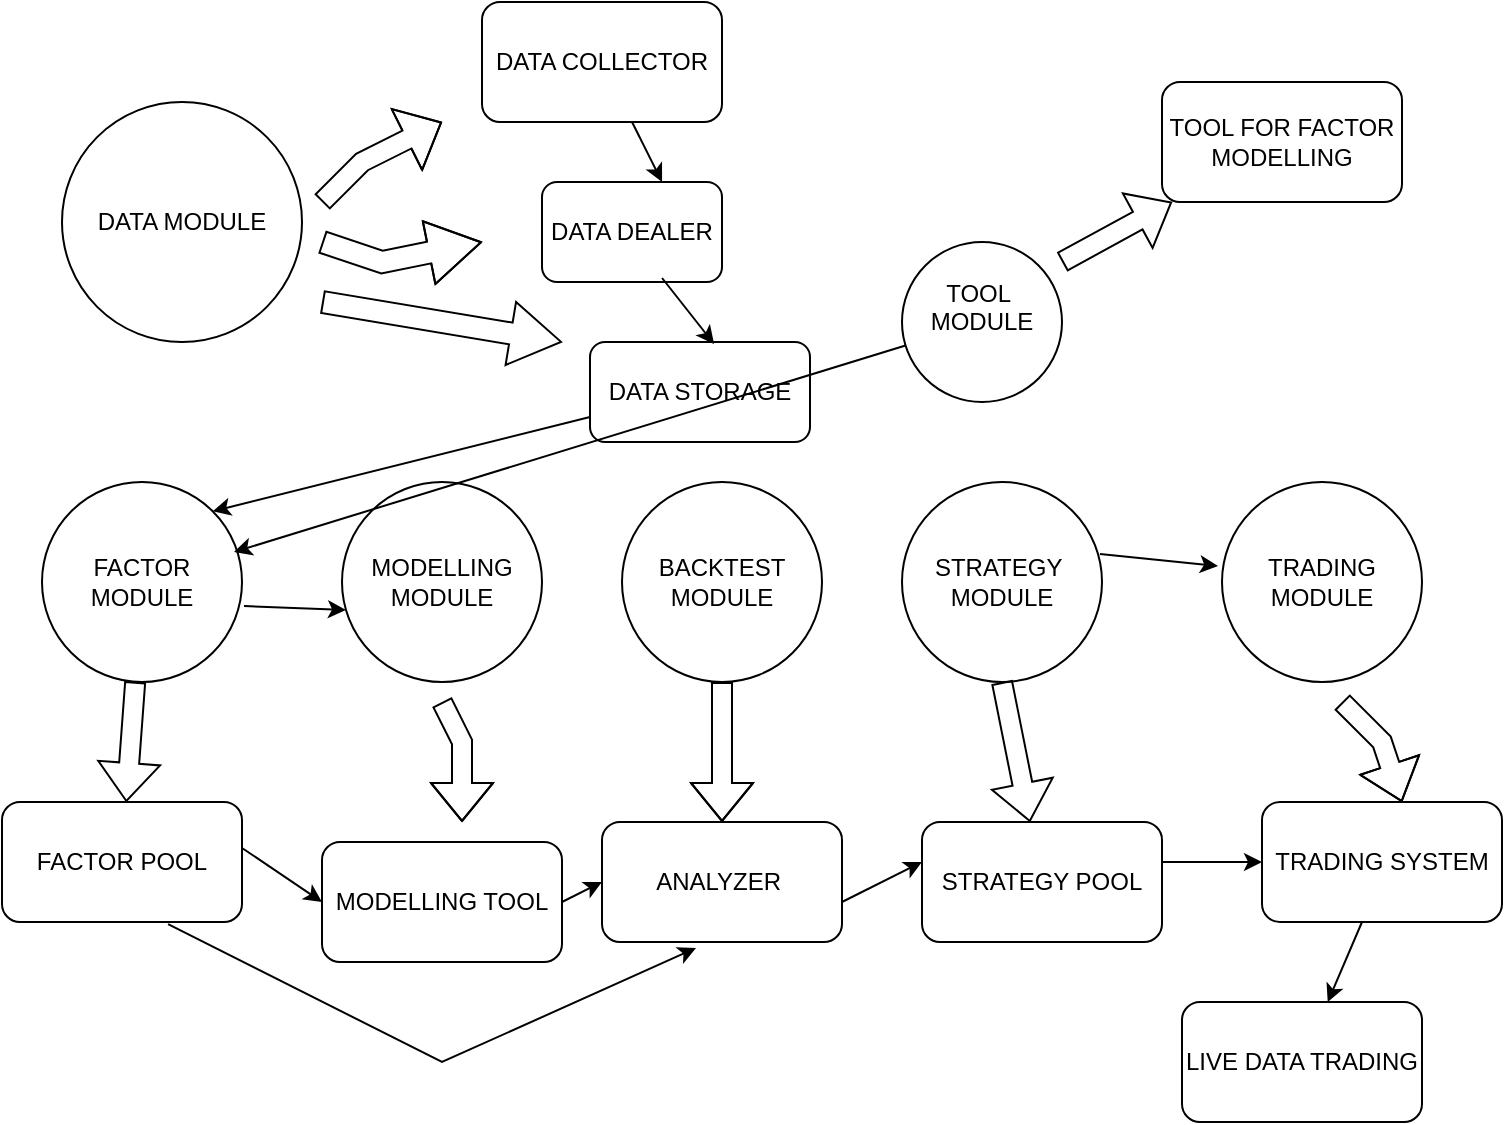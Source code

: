 <mxfile version="26.0.4">
  <diagram name="第 1 页" id="xW_SZls8N9TOqgsOVDpD">
    <mxGraphModel dx="1026" dy="598" grid="1" gridSize="10" guides="1" tooltips="1" connect="1" arrows="1" fold="1" page="1" pageScale="1" pageWidth="827" pageHeight="1169" math="0" shadow="0">
      <root>
        <mxCell id="0" />
        <mxCell id="1" parent="0" />
        <mxCell id="1Zfur0nQzSB4-iuhikmC-1" value="DATA MODULE" style="ellipse;whiteSpace=wrap;html=1;aspect=fixed;" vertex="1" parent="1">
          <mxGeometry x="40" y="80" width="120" height="120" as="geometry" />
        </mxCell>
        <mxCell id="1Zfur0nQzSB4-iuhikmC-3" value="" style="shape=flexArrow;endArrow=classic;html=1;rounded=0;endWidth=23;endSize=6.03;" edge="1" parent="1">
          <mxGeometry width="50" height="50" relative="1" as="geometry">
            <mxPoint x="170" y="130" as="sourcePoint" />
            <mxPoint x="230" y="90" as="targetPoint" />
            <Array as="points">
              <mxPoint x="190" y="110" />
            </Array>
          </mxGeometry>
        </mxCell>
        <mxCell id="1Zfur0nQzSB4-iuhikmC-4" value="DATA COLLECTOR" style="rounded=1;whiteSpace=wrap;html=1;" vertex="1" parent="1">
          <mxGeometry x="250" y="30" width="120" height="60" as="geometry" />
        </mxCell>
        <mxCell id="1Zfur0nQzSB4-iuhikmC-5" value="" style="shape=flexArrow;endArrow=classic;html=1;rounded=0;width=11;endSize=8.49;" edge="1" parent="1">
          <mxGeometry width="50" height="50" relative="1" as="geometry">
            <mxPoint x="170" y="150" as="sourcePoint" />
            <mxPoint x="250" y="150" as="targetPoint" />
            <Array as="points">
              <mxPoint x="200" y="160" />
            </Array>
          </mxGeometry>
        </mxCell>
        <mxCell id="1Zfur0nQzSB4-iuhikmC-6" value="DATA DEALER" style="rounded=1;whiteSpace=wrap;html=1;" vertex="1" parent="1">
          <mxGeometry x="280" y="120" width="90" height="50" as="geometry" />
        </mxCell>
        <mxCell id="1Zfur0nQzSB4-iuhikmC-7" value="" style="shape=flexArrow;endArrow=classic;html=1;rounded=0;width=11;endSize=8.15;" edge="1" parent="1">
          <mxGeometry width="50" height="50" relative="1" as="geometry">
            <mxPoint x="170" y="180" as="sourcePoint" />
            <mxPoint x="290" y="200" as="targetPoint" />
          </mxGeometry>
        </mxCell>
        <mxCell id="1Zfur0nQzSB4-iuhikmC-8" value="DATA STORAGE" style="rounded=1;whiteSpace=wrap;html=1;" vertex="1" parent="1">
          <mxGeometry x="304" y="200" width="110" height="50" as="geometry" />
        </mxCell>
        <mxCell id="1Zfur0nQzSB4-iuhikmC-9" value="" style="endArrow=classic;html=1;rounded=0;entryX=0.667;entryY=0;entryDx=0;entryDy=0;entryPerimeter=0;" edge="1" parent="1" source="1Zfur0nQzSB4-iuhikmC-4" target="1Zfur0nQzSB4-iuhikmC-6">
          <mxGeometry width="50" height="50" relative="1" as="geometry">
            <mxPoint x="389" y="70" as="sourcePoint" />
            <mxPoint x="439" y="20" as="targetPoint" />
          </mxGeometry>
        </mxCell>
        <mxCell id="1Zfur0nQzSB4-iuhikmC-10" value="" style="endArrow=classic;html=1;rounded=0;exitX=0.667;exitY=0.96;exitDx=0;exitDy=0;exitPerimeter=0;entryX=0.564;entryY=0.02;entryDx=0;entryDy=0;entryPerimeter=0;" edge="1" parent="1" source="1Zfur0nQzSB4-iuhikmC-6" target="1Zfur0nQzSB4-iuhikmC-8">
          <mxGeometry width="50" height="50" relative="1" as="geometry">
            <mxPoint x="380" y="340" as="sourcePoint" />
            <mxPoint x="430" y="290" as="targetPoint" />
          </mxGeometry>
        </mxCell>
        <mxCell id="1Zfur0nQzSB4-iuhikmC-11" value="FACTOR MODULE" style="ellipse;whiteSpace=wrap;html=1;aspect=fixed;" vertex="1" parent="1">
          <mxGeometry x="30" y="270" width="100" height="100" as="geometry" />
        </mxCell>
        <mxCell id="1Zfur0nQzSB4-iuhikmC-12" value="MODELLING MODULE" style="ellipse;whiteSpace=wrap;html=1;aspect=fixed;" vertex="1" parent="1">
          <mxGeometry x="180" y="270" width="100" height="100" as="geometry" />
        </mxCell>
        <mxCell id="1Zfur0nQzSB4-iuhikmC-13" value="BACKTEST MODULE" style="ellipse;whiteSpace=wrap;html=1;aspect=fixed;" vertex="1" parent="1">
          <mxGeometry x="320" y="270" width="100" height="100" as="geometry" />
        </mxCell>
        <mxCell id="1Zfur0nQzSB4-iuhikmC-14" value="TRADING MODULE" style="ellipse;whiteSpace=wrap;html=1;aspect=fixed;" vertex="1" parent="1">
          <mxGeometry x="620" y="270" width="100" height="100" as="geometry" />
        </mxCell>
        <mxCell id="1Zfur0nQzSB4-iuhikmC-15" value="STRATEGY&amp;nbsp;&lt;div&gt;MODULE&lt;/div&gt;" style="ellipse;whiteSpace=wrap;html=1;aspect=fixed;" vertex="1" parent="1">
          <mxGeometry x="460" y="270" width="100" height="100" as="geometry" />
        </mxCell>
        <mxCell id="1Zfur0nQzSB4-iuhikmC-16" value="" style="endArrow=classic;html=1;rounded=0;entryX=1;entryY=0;entryDx=0;entryDy=0;exitX=0;exitY=0.75;exitDx=0;exitDy=0;" edge="1" parent="1" source="1Zfur0nQzSB4-iuhikmC-8" target="1Zfur0nQzSB4-iuhikmC-11">
          <mxGeometry width="50" height="50" relative="1" as="geometry">
            <mxPoint x="380" y="320" as="sourcePoint" />
            <mxPoint x="430" y="270" as="targetPoint" />
          </mxGeometry>
        </mxCell>
        <mxCell id="1Zfur0nQzSB4-iuhikmC-17" value="" style="shape=flexArrow;endArrow=classic;html=1;rounded=0;" edge="1" parent="1" source="1Zfur0nQzSB4-iuhikmC-11" target="1Zfur0nQzSB4-iuhikmC-18">
          <mxGeometry width="50" height="50" relative="1" as="geometry">
            <mxPoint x="380" y="320" as="sourcePoint" />
            <mxPoint x="60" y="420" as="targetPoint" />
          </mxGeometry>
        </mxCell>
        <mxCell id="1Zfur0nQzSB4-iuhikmC-18" value="FACTOR POOL" style="rounded=1;whiteSpace=wrap;html=1;" vertex="1" parent="1">
          <mxGeometry x="10" y="430" width="120" height="60" as="geometry" />
        </mxCell>
        <mxCell id="1Zfur0nQzSB4-iuhikmC-20" value="TOOL&amp;nbsp;&lt;div&gt;MODULE&lt;/div&gt;&lt;div&gt;&lt;br&gt;&lt;/div&gt;" style="ellipse;whiteSpace=wrap;html=1;aspect=fixed;" vertex="1" parent="1">
          <mxGeometry x="460" y="150" width="80" height="80" as="geometry" />
        </mxCell>
        <mxCell id="1Zfur0nQzSB4-iuhikmC-21" value="" style="endArrow=classic;html=1;rounded=0;entryX=0.96;entryY=0.35;entryDx=0;entryDy=0;entryPerimeter=0;" edge="1" parent="1" source="1Zfur0nQzSB4-iuhikmC-20" target="1Zfur0nQzSB4-iuhikmC-11">
          <mxGeometry width="50" height="50" relative="1" as="geometry">
            <mxPoint x="380" y="320" as="sourcePoint" />
            <mxPoint x="430" y="270" as="targetPoint" />
          </mxGeometry>
        </mxCell>
        <mxCell id="1Zfur0nQzSB4-iuhikmC-24" value="" style="shape=flexArrow;endArrow=classic;html=1;rounded=0;" edge="1" parent="1" target="1Zfur0nQzSB4-iuhikmC-25">
          <mxGeometry width="50" height="50" relative="1" as="geometry">
            <mxPoint x="540" y="160" as="sourcePoint" />
            <mxPoint x="590" y="110" as="targetPoint" />
          </mxGeometry>
        </mxCell>
        <mxCell id="1Zfur0nQzSB4-iuhikmC-25" value="TOOL FOR FACTOR MODELLING" style="rounded=1;whiteSpace=wrap;html=1;" vertex="1" parent="1">
          <mxGeometry x="590" y="70" width="120" height="60" as="geometry" />
        </mxCell>
        <mxCell id="1Zfur0nQzSB4-iuhikmC-29" value="" style="endArrow=classic;html=1;rounded=0;exitX=1.01;exitY=0.62;exitDx=0;exitDy=0;exitPerimeter=0;entryX=0.02;entryY=0.64;entryDx=0;entryDy=0;entryPerimeter=0;" edge="1" parent="1" source="1Zfur0nQzSB4-iuhikmC-11" target="1Zfur0nQzSB4-iuhikmC-12">
          <mxGeometry width="50" height="50" relative="1" as="geometry">
            <mxPoint x="130" y="345" as="sourcePoint" />
            <mxPoint x="180" y="295" as="targetPoint" />
          </mxGeometry>
        </mxCell>
        <mxCell id="1Zfur0nQzSB4-iuhikmC-30" value="" style="shape=flexArrow;endArrow=classic;html=1;rounded=0;" edge="1" parent="1">
          <mxGeometry width="50" height="50" relative="1" as="geometry">
            <mxPoint x="230" y="380" as="sourcePoint" />
            <mxPoint x="240" y="440" as="targetPoint" />
            <Array as="points">
              <mxPoint x="240" y="400" />
            </Array>
          </mxGeometry>
        </mxCell>
        <mxCell id="1Zfur0nQzSB4-iuhikmC-31" value="MODELLING TOOL" style="rounded=1;whiteSpace=wrap;html=1;" vertex="1" parent="1">
          <mxGeometry x="170" y="450" width="120" height="60" as="geometry" />
        </mxCell>
        <mxCell id="1Zfur0nQzSB4-iuhikmC-32" value="" style="shape=flexArrow;endArrow=classic;html=1;rounded=0;exitX=0.5;exitY=1;exitDx=0;exitDy=0;" edge="1" parent="1" source="1Zfur0nQzSB4-iuhikmC-13" target="1Zfur0nQzSB4-iuhikmC-33">
          <mxGeometry width="50" height="50" relative="1" as="geometry">
            <mxPoint x="370" y="390" as="sourcePoint" />
            <mxPoint x="370" y="460" as="targetPoint" />
            <Array as="points">
              <mxPoint x="370" y="400" />
            </Array>
          </mxGeometry>
        </mxCell>
        <mxCell id="1Zfur0nQzSB4-iuhikmC-33" value="ANALYZER&amp;nbsp;" style="rounded=1;whiteSpace=wrap;html=1;" vertex="1" parent="1">
          <mxGeometry x="310" y="440" width="120" height="60" as="geometry" />
        </mxCell>
        <mxCell id="1Zfur0nQzSB4-iuhikmC-34" value="" style="endArrow=classic;html=1;rounded=0;exitX=1;exitY=0.383;exitDx=0;exitDy=0;exitPerimeter=0;entryX=0;entryY=0.5;entryDx=0;entryDy=0;" edge="1" parent="1" source="1Zfur0nQzSB4-iuhikmC-18" target="1Zfur0nQzSB4-iuhikmC-31">
          <mxGeometry width="50" height="50" relative="1" as="geometry">
            <mxPoint x="130" y="470" as="sourcePoint" />
            <mxPoint x="180" y="420" as="targetPoint" />
          </mxGeometry>
        </mxCell>
        <mxCell id="1Zfur0nQzSB4-iuhikmC-35" value="" style="endArrow=classic;html=1;rounded=0;exitX=0.99;exitY=0.36;exitDx=0;exitDy=0;exitPerimeter=0;entryX=-0.02;entryY=0.42;entryDx=0;entryDy=0;entryPerimeter=0;" edge="1" parent="1" source="1Zfur0nQzSB4-iuhikmC-15" target="1Zfur0nQzSB4-iuhikmC-14">
          <mxGeometry width="50" height="50" relative="1" as="geometry">
            <mxPoint x="560" y="320" as="sourcePoint" />
            <mxPoint x="610" y="270" as="targetPoint" />
          </mxGeometry>
        </mxCell>
        <mxCell id="1Zfur0nQzSB4-iuhikmC-36" value="" style="endArrow=classic;html=1;rounded=0;exitX=0.692;exitY=1.017;exitDx=0;exitDy=0;exitPerimeter=0;entryX=0.392;entryY=1.05;entryDx=0;entryDy=0;entryPerimeter=0;" edge="1" parent="1" source="1Zfur0nQzSB4-iuhikmC-18" target="1Zfur0nQzSB4-iuhikmC-33">
          <mxGeometry width="50" height="50" relative="1" as="geometry">
            <mxPoint x="130" y="470" as="sourcePoint" />
            <mxPoint x="370" y="570" as="targetPoint" />
            <Array as="points">
              <mxPoint x="230" y="560" />
            </Array>
          </mxGeometry>
        </mxCell>
        <mxCell id="1Zfur0nQzSB4-iuhikmC-37" value="" style="endArrow=classic;html=1;rounded=0;" edge="1" parent="1">
          <mxGeometry width="50" height="50" relative="1" as="geometry">
            <mxPoint x="430" y="480" as="sourcePoint" />
            <mxPoint x="470" y="460" as="targetPoint" />
          </mxGeometry>
        </mxCell>
        <mxCell id="1Zfur0nQzSB4-iuhikmC-38" value="" style="endArrow=classic;html=1;rounded=0;exitX=1;exitY=0.5;exitDx=0;exitDy=0;entryX=0;entryY=0.5;entryDx=0;entryDy=0;" edge="1" parent="1" source="1Zfur0nQzSB4-iuhikmC-31" target="1Zfur0nQzSB4-iuhikmC-33">
          <mxGeometry width="50" height="50" relative="1" as="geometry">
            <mxPoint x="290" y="470" as="sourcePoint" />
            <mxPoint x="340" y="420" as="targetPoint" />
          </mxGeometry>
        </mxCell>
        <mxCell id="1Zfur0nQzSB4-iuhikmC-40" value="" style="shape=flexArrow;endArrow=classic;html=1;rounded=0;exitX=0.5;exitY=1;exitDx=0;exitDy=0;" edge="1" parent="1" source="1Zfur0nQzSB4-iuhikmC-15" target="1Zfur0nQzSB4-iuhikmC-41">
          <mxGeometry width="50" height="50" relative="1" as="geometry">
            <mxPoint x="510" y="400" as="sourcePoint" />
            <mxPoint x="510" y="430" as="targetPoint" />
          </mxGeometry>
        </mxCell>
        <mxCell id="1Zfur0nQzSB4-iuhikmC-41" value="STRATEGY POOL" style="rounded=1;whiteSpace=wrap;html=1;" vertex="1" parent="1">
          <mxGeometry x="470" y="440" width="120" height="60" as="geometry" />
        </mxCell>
        <mxCell id="1Zfur0nQzSB4-iuhikmC-42" value="" style="shape=flexArrow;endArrow=classic;html=1;rounded=0;" edge="1" parent="1">
          <mxGeometry width="50" height="50" relative="1" as="geometry">
            <mxPoint x="680" y="380" as="sourcePoint" />
            <mxPoint x="710" y="430" as="targetPoint" />
            <Array as="points">
              <mxPoint x="700" y="400" />
            </Array>
          </mxGeometry>
        </mxCell>
        <mxCell id="1Zfur0nQzSB4-iuhikmC-43" value="TRADING SYSTEM" style="rounded=1;whiteSpace=wrap;html=1;" vertex="1" parent="1">
          <mxGeometry x="640" y="430" width="120" height="60" as="geometry" />
        </mxCell>
        <mxCell id="1Zfur0nQzSB4-iuhikmC-44" value="" style="endArrow=classic;html=1;rounded=0;entryX=0;entryY=0.5;entryDx=0;entryDy=0;" edge="1" parent="1" target="1Zfur0nQzSB4-iuhikmC-43">
          <mxGeometry width="50" height="50" relative="1" as="geometry">
            <mxPoint x="590" y="460" as="sourcePoint" />
            <mxPoint x="640" y="410" as="targetPoint" />
          </mxGeometry>
        </mxCell>
        <mxCell id="1Zfur0nQzSB4-iuhikmC-45" value="" style="endArrow=classic;html=1;rounded=0;" edge="1" parent="1" target="1Zfur0nQzSB4-iuhikmC-46">
          <mxGeometry width="50" height="50" relative="1" as="geometry">
            <mxPoint x="690" y="490" as="sourcePoint" />
            <mxPoint x="680" y="520" as="targetPoint" />
          </mxGeometry>
        </mxCell>
        <mxCell id="1Zfur0nQzSB4-iuhikmC-46" value="LIVE DATA TRADING" style="rounded=1;whiteSpace=wrap;html=1;" vertex="1" parent="1">
          <mxGeometry x="600" y="530" width="120" height="60" as="geometry" />
        </mxCell>
      </root>
    </mxGraphModel>
  </diagram>
</mxfile>
